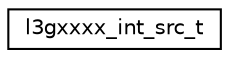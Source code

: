 digraph "Graphical Class Hierarchy"
{
 // LATEX_PDF_SIZE
  edge [fontname="Helvetica",fontsize="10",labelfontname="Helvetica",labelfontsize="10"];
  node [fontname="Helvetica",fontsize="10",shape=record];
  rankdir="LR";
  Node0 [label="l3gxxxx_int_src_t",height=0.2,width=0.4,color="black", fillcolor="white", style="filled",URL="$structl3gxxxx__int__src__t.html",tooltip="Composite type for all possible interrupt sources."];
}
